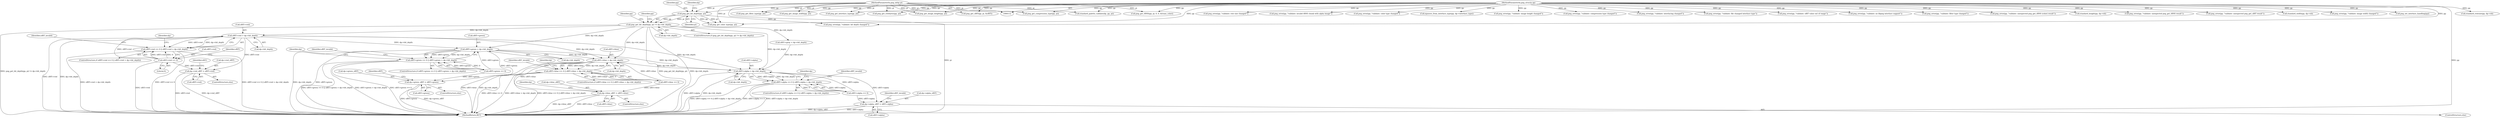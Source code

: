 digraph "0_Android_9d4853418ab2f754c2b63e091c29c5529b8b86ca_132@pointer" {
"1000247" [label="(Call,sBIT->red > dp->bit_depth)"];
"1000242" [label="(Call,sBIT->red == 0)"];
"1000118" [label="(Call,png_get_bit_depth(pp, pi) != dp->bit_depth)"];
"1000119" [label="(Call,png_get_bit_depth(pp, pi))"];
"1000114" [label="(MethodParameterIn,png_structp pp)"];
"1000115" [label="(MethodParameterIn,png_infop pi)"];
"1000241" [label="(Call,sBIT->red == 0 || sBIT->red > dp->bit_depth)"];
"1000258" [label="(Call,dp->red_sBIT = sBIT->red)"];
"1000272" [label="(Call,sBIT->green > dp->bit_depth)"];
"1000266" [label="(Call,sBIT->green == 0 || sBIT->green > dp->bit_depth)"];
"1000283" [label="(Call,dp->green_sBIT = sBIT->green)"];
"1000297" [label="(Call,sBIT->blue > dp->bit_depth)"];
"1000291" [label="(Call,sBIT->blue == 0 || sBIT->blue > dp->bit_depth)"];
"1000308" [label="(Call,dp->blue_sBIT = sBIT->blue)"];
"1000364" [label="(Call,sBIT->alpha > dp->bit_depth)"];
"1000358" [label="(Call,sBIT->alpha == 0 || sBIT->alpha > dp->bit_depth)"];
"1000375" [label="(Call,dp->alpha_sBIT = sBIT->alpha)"];
"1000389" [label="(Call,png_get_rowbytes(pp, pi))"];
"1000246" [label="(Literal,0)"];
"1000251" [label="(Call,dp->bit_depth)"];
"1000119" [label="(Call,png_get_bit_depth(pp, pi))"];
"1000243" [label="(Call,sBIT->red)"];
"1000538" [label="(MethodReturn,RET)"];
"1000298" [label="(Call,sBIT->blue)"];
"1000392" [label="(Call,standard_rowsize(pp, dp->id))"];
"1000358" [label="(Call,sBIT->alpha == 0 || sBIT->alpha > dp->bit_depth)"];
"1000324" [label="(Call,sBIT->gray > dp->bit_depth)"];
"1000126" [label="(Identifier,pp)"];
"1000284" [label="(Call,dp->green_sBIT)"];
"1000272" [label="(Call,sBIT->green > dp->bit_depth)"];
"1000285" [label="(Identifier,dp)"];
"1000397" [label="(Call,png_error(pp, \"validate: row size changed\"))"];
"1000257" [label="(ControlStructure,else)"];
"1000290" [label="(ControlStructure,if (sBIT->blue == 0 || sBIT->blue > dp->bit_depth))"];
"1000357" [label="(ControlStructure,if (sBIT->alpha == 0 || sBIT->alpha > dp->bit_depth))"];
"1000500" [label="(Call,png_error(pp, \"validate: invalid tRNS chunk with alpha image\"))"];
"1000291" [label="(Call,sBIT->blue == 0 || sBIT->blue > dp->bit_depth)"];
"1000269" [label="(Identifier,sBIT)"];
"1000118" [label="(Call,png_get_bit_depth(pp, pi) != dp->bit_depth)"];
"1000297" [label="(Call,sBIT->blue > dp->bit_depth)"];
"1000294" [label="(Identifier,sBIT)"];
"1000374" [label="(ControlStructure,else)"];
"1000368" [label="(Call,dp->bit_depth)"];
"1000172" [label="(Call,png_get_image_width(pp, pi))"];
"1000120" [label="(Identifier,pp)"];
"1000125" [label="(Call,png_error(pp, \"validate: bit depth changed\"))"];
"1000283" [label="(Call,dp->green_sBIT = sBIT->green)"];
"1000312" [label="(Call,sBIT->blue)"];
"1000115" [label="(MethodParameterIn,png_infop pi)"];
"1000276" [label="(Call,dp->bit_depth)"];
"1000280" [label="(Identifier,sBIT_invalid)"];
"1000301" [label="(Call,dp->bit_depth)"];
"1000287" [label="(Call,sBIT->green)"];
"1000248" [label="(Call,sBIT->red)"];
"1000123" [label="(Identifier,dp)"];
"1000136" [label="(Call,png_error(pp, \"validate: color type changed\"))"];
"1000376" [label="(Call,dp->alpha_sBIT)"];
"1000507" [label="(Call,npasses_from_interlace_type(pp, dp->interlace_type))"];
"1000259" [label="(Call,dp->red_sBIT)"];
"1000205" [label="(Call,png_error(pp, \"validate: image height changed\"))"];
"1000121" [label="(Identifier,pi)"];
"1000305" [label="(Identifier,sBIT_invalid)"];
"1000353" [label="(Identifier,dp)"];
"1000255" [label="(Identifier,sBIT_invalid)"];
"1000267" [label="(Call,sBIT->green == 0)"];
"1000130" [label="(Call,png_get_color_type(pp, pi))"];
"1000310" [label="(Identifier,dp)"];
"1000165" [label="(Call,png_error(pp, \"validate: compression type changed\"))"];
"1000282" [label="(ControlStructure,else)"];
"1000307" [label="(ControlStructure,else)"];
"1000266" [label="(Call,sBIT->green == 0 || sBIT->green > dp->bit_depth)"];
"1000379" [label="(Call,sBIT->alpha)"];
"1000156" [label="(Call,png_error(pp, \"validate: interlacing changed\"))"];
"1000273" [label="(Call,sBIT->green)"];
"1000122" [label="(Call,dp->bit_depth)"];
"1000247" [label="(Call,sBIT->red > dp->bit_depth)"];
"1000240" [label="(ControlStructure,if (sBIT->red == 0 || sBIT->red > dp->bit_depth))"];
"1000525" [label="(Call,png_error(pp, \"validate: file changed interlace type\"))"];
"1000260" [label="(Identifier,dp)"];
"1000117" [label="(ControlStructure,if (png_get_bit_depth(pp, pi) != dp->bit_depth))"];
"1000141" [label="(Call,png_get_filter_type(pp, pi))"];
"1000292" [label="(Call,sBIT->blue == 0)"];
"1000150" [label="(Call,png_get_interlace_type(pp, pi))"];
"1000242" [label="(Call,sBIT->red == 0)"];
"1000215" [label="(Call,png_get_sBIT(pp, pi, &sBIT))"];
"1000384" [label="(Call,png_error(pp, \"validate: sBIT value out of range\"))"];
"1000308" [label="(Call,dp->blue_sBIT = sBIT->blue)"];
"1000372" [label="(Identifier,sBIT_invalid)"];
"1000535" [label="(Call,png_error(pp, \"validate: no libpng interlace support\"))"];
"1000377" [label="(Identifier,dp)"];
"1000145" [label="(Call,png_error(pp, \"validate: filter type changed\"))"];
"1000424" [label="(Call,png_error(pp, \"validate: unexpected png_get_tRNS (color) result\"))"];
"1000359" [label="(Call,sBIT->alpha == 0)"];
"1000161" [label="(Call,png_get_compression_type(pp, pi))"];
"1000200" [label="(Call,standard_height(pp, dp->id))"];
"1000114" [label="(MethodParameterIn,png_structp pp)"];
"1000495" [label="(Call,png_error(pp, \"validate: unexpected png_get_tRNS result\"))"];
"1000265" [label="(ControlStructure,if (sBIT->green == 0 || sBIT->green > dp->bit_depth))"];
"1000400" [label="(Call,standard_palette_validate(dp, pp, pi))"];
"1000258" [label="(Call,dp->red_sBIT = sBIT->red)"];
"1000230" [label="(Call,png_error(pp, \"validate: unexpected png_get_sBIT result\"))"];
"1000262" [label="(Call,sBIT->red)"];
"1000364" [label="(Call,sBIT->alpha > dp->bit_depth)"];
"1000180" [label="(Call,standard_width(pp, dp->id))"];
"1000411" [label="(Call,png_get_tRNS(pp, pi, 0, 0, &trans_color))"];
"1000241" [label="(Call,sBIT->red == 0 || sBIT->red > dp->bit_depth)"];
"1000185" [label="(Call,png_error(pp, \"validate: image width changed\"))"];
"1000383" [label="(Identifier,sBIT_invalid)"];
"1000523" [label="(Call,png_set_interlace_handling(pp))"];
"1000192" [label="(Call,png_get_image_height(pp, pi))"];
"1000365" [label="(Call,sBIT->alpha)"];
"1000375" [label="(Call,dp->alpha_sBIT = sBIT->alpha)"];
"1000131" [label="(Identifier,pp)"];
"1000249" [label="(Identifier,sBIT)"];
"1000309" [label="(Call,dp->blue_sBIT)"];
"1000247" -> "1000241"  [label="AST: "];
"1000247" -> "1000251"  [label="CFG: "];
"1000248" -> "1000247"  [label="AST: "];
"1000251" -> "1000247"  [label="AST: "];
"1000241" -> "1000247"  [label="CFG: "];
"1000247" -> "1000538"  [label="DDG: sBIT->red"];
"1000247" -> "1000538"  [label="DDG: dp->bit_depth"];
"1000247" -> "1000241"  [label="DDG: sBIT->red"];
"1000247" -> "1000241"  [label="DDG: dp->bit_depth"];
"1000242" -> "1000247"  [label="DDG: sBIT->red"];
"1000118" -> "1000247"  [label="DDG: dp->bit_depth"];
"1000247" -> "1000258"  [label="DDG: sBIT->red"];
"1000247" -> "1000272"  [label="DDG: dp->bit_depth"];
"1000247" -> "1000297"  [label="DDG: dp->bit_depth"];
"1000247" -> "1000364"  [label="DDG: dp->bit_depth"];
"1000242" -> "1000241"  [label="AST: "];
"1000242" -> "1000246"  [label="CFG: "];
"1000243" -> "1000242"  [label="AST: "];
"1000246" -> "1000242"  [label="AST: "];
"1000249" -> "1000242"  [label="CFG: "];
"1000241" -> "1000242"  [label="CFG: "];
"1000242" -> "1000538"  [label="DDG: sBIT->red"];
"1000242" -> "1000241"  [label="DDG: sBIT->red"];
"1000242" -> "1000241"  [label="DDG: 0"];
"1000242" -> "1000258"  [label="DDG: sBIT->red"];
"1000118" -> "1000117"  [label="AST: "];
"1000118" -> "1000122"  [label="CFG: "];
"1000119" -> "1000118"  [label="AST: "];
"1000122" -> "1000118"  [label="AST: "];
"1000126" -> "1000118"  [label="CFG: "];
"1000131" -> "1000118"  [label="CFG: "];
"1000118" -> "1000538"  [label="DDG: png_get_bit_depth(pp, pi) != dp->bit_depth"];
"1000118" -> "1000538"  [label="DDG: dp->bit_depth"];
"1000118" -> "1000538"  [label="DDG: png_get_bit_depth(pp, pi)"];
"1000119" -> "1000118"  [label="DDG: pp"];
"1000119" -> "1000118"  [label="DDG: pi"];
"1000118" -> "1000272"  [label="DDG: dp->bit_depth"];
"1000118" -> "1000297"  [label="DDG: dp->bit_depth"];
"1000118" -> "1000324"  [label="DDG: dp->bit_depth"];
"1000118" -> "1000364"  [label="DDG: dp->bit_depth"];
"1000119" -> "1000121"  [label="CFG: "];
"1000120" -> "1000119"  [label="AST: "];
"1000121" -> "1000119"  [label="AST: "];
"1000123" -> "1000119"  [label="CFG: "];
"1000114" -> "1000119"  [label="DDG: pp"];
"1000115" -> "1000119"  [label="DDG: pi"];
"1000119" -> "1000125"  [label="DDG: pp"];
"1000119" -> "1000130"  [label="DDG: pp"];
"1000119" -> "1000130"  [label="DDG: pi"];
"1000114" -> "1000112"  [label="AST: "];
"1000114" -> "1000538"  [label="DDG: pp"];
"1000114" -> "1000125"  [label="DDG: pp"];
"1000114" -> "1000130"  [label="DDG: pp"];
"1000114" -> "1000136"  [label="DDG: pp"];
"1000114" -> "1000141"  [label="DDG: pp"];
"1000114" -> "1000145"  [label="DDG: pp"];
"1000114" -> "1000150"  [label="DDG: pp"];
"1000114" -> "1000156"  [label="DDG: pp"];
"1000114" -> "1000161"  [label="DDG: pp"];
"1000114" -> "1000165"  [label="DDG: pp"];
"1000114" -> "1000172"  [label="DDG: pp"];
"1000114" -> "1000180"  [label="DDG: pp"];
"1000114" -> "1000185"  [label="DDG: pp"];
"1000114" -> "1000192"  [label="DDG: pp"];
"1000114" -> "1000200"  [label="DDG: pp"];
"1000114" -> "1000205"  [label="DDG: pp"];
"1000114" -> "1000215"  [label="DDG: pp"];
"1000114" -> "1000230"  [label="DDG: pp"];
"1000114" -> "1000384"  [label="DDG: pp"];
"1000114" -> "1000389"  [label="DDG: pp"];
"1000114" -> "1000392"  [label="DDG: pp"];
"1000114" -> "1000397"  [label="DDG: pp"];
"1000114" -> "1000400"  [label="DDG: pp"];
"1000114" -> "1000411"  [label="DDG: pp"];
"1000114" -> "1000424"  [label="DDG: pp"];
"1000114" -> "1000495"  [label="DDG: pp"];
"1000114" -> "1000500"  [label="DDG: pp"];
"1000114" -> "1000507"  [label="DDG: pp"];
"1000114" -> "1000523"  [label="DDG: pp"];
"1000114" -> "1000525"  [label="DDG: pp"];
"1000114" -> "1000535"  [label="DDG: pp"];
"1000115" -> "1000112"  [label="AST: "];
"1000115" -> "1000538"  [label="DDG: pi"];
"1000115" -> "1000130"  [label="DDG: pi"];
"1000115" -> "1000141"  [label="DDG: pi"];
"1000115" -> "1000150"  [label="DDG: pi"];
"1000115" -> "1000161"  [label="DDG: pi"];
"1000115" -> "1000172"  [label="DDG: pi"];
"1000115" -> "1000192"  [label="DDG: pi"];
"1000115" -> "1000215"  [label="DDG: pi"];
"1000115" -> "1000389"  [label="DDG: pi"];
"1000115" -> "1000400"  [label="DDG: pi"];
"1000115" -> "1000411"  [label="DDG: pi"];
"1000241" -> "1000240"  [label="AST: "];
"1000255" -> "1000241"  [label="CFG: "];
"1000260" -> "1000241"  [label="CFG: "];
"1000241" -> "1000538"  [label="DDG: sBIT->red == 0"];
"1000241" -> "1000538"  [label="DDG: sBIT->red == 0 || sBIT->red > dp->bit_depth"];
"1000241" -> "1000538"  [label="DDG: sBIT->red > dp->bit_depth"];
"1000258" -> "1000257"  [label="AST: "];
"1000258" -> "1000262"  [label="CFG: "];
"1000259" -> "1000258"  [label="AST: "];
"1000262" -> "1000258"  [label="AST: "];
"1000269" -> "1000258"  [label="CFG: "];
"1000258" -> "1000538"  [label="DDG: dp->red_sBIT"];
"1000258" -> "1000538"  [label="DDG: sBIT->red"];
"1000272" -> "1000266"  [label="AST: "];
"1000272" -> "1000276"  [label="CFG: "];
"1000273" -> "1000272"  [label="AST: "];
"1000276" -> "1000272"  [label="AST: "];
"1000266" -> "1000272"  [label="CFG: "];
"1000272" -> "1000538"  [label="DDG: dp->bit_depth"];
"1000272" -> "1000538"  [label="DDG: sBIT->green"];
"1000272" -> "1000266"  [label="DDG: sBIT->green"];
"1000272" -> "1000266"  [label="DDG: dp->bit_depth"];
"1000267" -> "1000272"  [label="DDG: sBIT->green"];
"1000272" -> "1000283"  [label="DDG: sBIT->green"];
"1000272" -> "1000297"  [label="DDG: dp->bit_depth"];
"1000272" -> "1000364"  [label="DDG: dp->bit_depth"];
"1000266" -> "1000265"  [label="AST: "];
"1000266" -> "1000267"  [label="CFG: "];
"1000267" -> "1000266"  [label="AST: "];
"1000280" -> "1000266"  [label="CFG: "];
"1000285" -> "1000266"  [label="CFG: "];
"1000266" -> "1000538"  [label="DDG: sBIT->green == 0"];
"1000266" -> "1000538"  [label="DDG: sBIT->green == 0 || sBIT->green > dp->bit_depth"];
"1000266" -> "1000538"  [label="DDG: sBIT->green > dp->bit_depth"];
"1000267" -> "1000266"  [label="DDG: sBIT->green"];
"1000267" -> "1000266"  [label="DDG: 0"];
"1000283" -> "1000282"  [label="AST: "];
"1000283" -> "1000287"  [label="CFG: "];
"1000284" -> "1000283"  [label="AST: "];
"1000287" -> "1000283"  [label="AST: "];
"1000294" -> "1000283"  [label="CFG: "];
"1000283" -> "1000538"  [label="DDG: dp->green_sBIT"];
"1000283" -> "1000538"  [label="DDG: sBIT->green"];
"1000267" -> "1000283"  [label="DDG: sBIT->green"];
"1000297" -> "1000291"  [label="AST: "];
"1000297" -> "1000301"  [label="CFG: "];
"1000298" -> "1000297"  [label="AST: "];
"1000301" -> "1000297"  [label="AST: "];
"1000291" -> "1000297"  [label="CFG: "];
"1000297" -> "1000538"  [label="DDG: sBIT->blue"];
"1000297" -> "1000538"  [label="DDG: dp->bit_depth"];
"1000297" -> "1000291"  [label="DDG: sBIT->blue"];
"1000297" -> "1000291"  [label="DDG: dp->bit_depth"];
"1000292" -> "1000297"  [label="DDG: sBIT->blue"];
"1000297" -> "1000308"  [label="DDG: sBIT->blue"];
"1000297" -> "1000364"  [label="DDG: dp->bit_depth"];
"1000291" -> "1000290"  [label="AST: "];
"1000291" -> "1000292"  [label="CFG: "];
"1000292" -> "1000291"  [label="AST: "];
"1000305" -> "1000291"  [label="CFG: "];
"1000310" -> "1000291"  [label="CFG: "];
"1000291" -> "1000538"  [label="DDG: sBIT->blue == 0 || sBIT->blue > dp->bit_depth"];
"1000291" -> "1000538"  [label="DDG: sBIT->blue == 0"];
"1000291" -> "1000538"  [label="DDG: sBIT->blue > dp->bit_depth"];
"1000292" -> "1000291"  [label="DDG: sBIT->blue"];
"1000292" -> "1000291"  [label="DDG: 0"];
"1000308" -> "1000307"  [label="AST: "];
"1000308" -> "1000312"  [label="CFG: "];
"1000309" -> "1000308"  [label="AST: "];
"1000312" -> "1000308"  [label="AST: "];
"1000353" -> "1000308"  [label="CFG: "];
"1000308" -> "1000538"  [label="DDG: dp->blue_sBIT"];
"1000308" -> "1000538"  [label="DDG: sBIT->blue"];
"1000292" -> "1000308"  [label="DDG: sBIT->blue"];
"1000364" -> "1000358"  [label="AST: "];
"1000364" -> "1000368"  [label="CFG: "];
"1000365" -> "1000364"  [label="AST: "];
"1000368" -> "1000364"  [label="AST: "];
"1000358" -> "1000364"  [label="CFG: "];
"1000364" -> "1000538"  [label="DDG: sBIT->alpha"];
"1000364" -> "1000538"  [label="DDG: dp->bit_depth"];
"1000364" -> "1000358"  [label="DDG: sBIT->alpha"];
"1000364" -> "1000358"  [label="DDG: dp->bit_depth"];
"1000359" -> "1000364"  [label="DDG: sBIT->alpha"];
"1000324" -> "1000364"  [label="DDG: dp->bit_depth"];
"1000364" -> "1000375"  [label="DDG: sBIT->alpha"];
"1000358" -> "1000357"  [label="AST: "];
"1000358" -> "1000359"  [label="CFG: "];
"1000359" -> "1000358"  [label="AST: "];
"1000372" -> "1000358"  [label="CFG: "];
"1000377" -> "1000358"  [label="CFG: "];
"1000358" -> "1000538"  [label="DDG: sBIT->alpha > dp->bit_depth"];
"1000358" -> "1000538"  [label="DDG: sBIT->alpha == 0 || sBIT->alpha > dp->bit_depth"];
"1000358" -> "1000538"  [label="DDG: sBIT->alpha == 0"];
"1000359" -> "1000358"  [label="DDG: sBIT->alpha"];
"1000359" -> "1000358"  [label="DDG: 0"];
"1000375" -> "1000374"  [label="AST: "];
"1000375" -> "1000379"  [label="CFG: "];
"1000376" -> "1000375"  [label="AST: "];
"1000379" -> "1000375"  [label="AST: "];
"1000383" -> "1000375"  [label="CFG: "];
"1000375" -> "1000538"  [label="DDG: dp->alpha_sBIT"];
"1000375" -> "1000538"  [label="DDG: sBIT->alpha"];
"1000359" -> "1000375"  [label="DDG: sBIT->alpha"];
}
